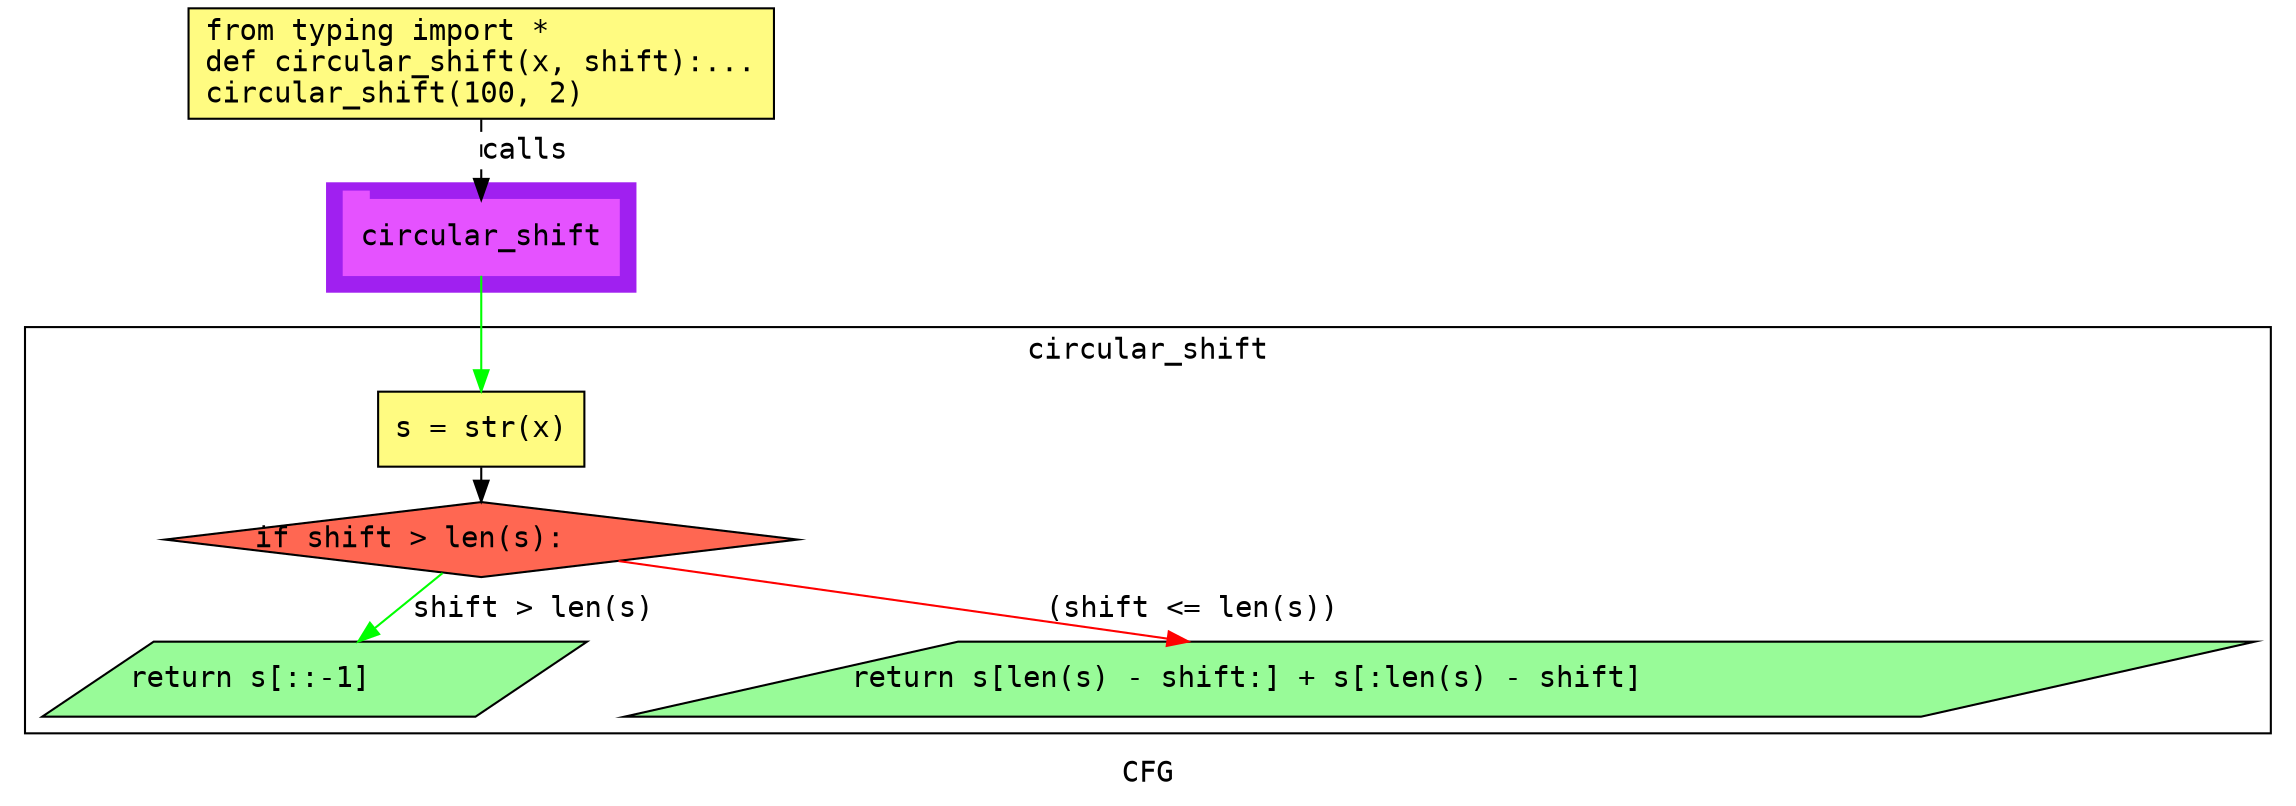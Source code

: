 digraph cluster964CFG {
	graph [bb="0,0,1056,379",
		compound=True,
		fontname="DejaVu Sans Mono",
		label=CFG,
		lheight=0.21,
		lp="528,11.5",
		lwidth=0.35,
		pack=False,
		rankdir=TB,
		ranksep=0.02
	];
	node [fontname="DejaVu Sans Mono",
		label="\N"
	];
	edge [fontname="DejaVu Sans Mono"];
	subgraph cluster_1 {
		graph [bb="150,243,298,295",
			color=purple,
			compound=true,
			fontname="DejaVu Sans Mono",
			label="",
			rankdir=TB,
			ranksep=0.02,
			shape=tab,
			style=filled
		];
		node [fontname="DejaVu Sans Mono"];
		edge [fontname="DejaVu Sans Mono"];
		13	[color="#E552FF",
			height=0.5,
			label=circular_shift,
			linenum="[9]",
			pos="224,269",
			shape=tab,
			style=filled,
			width=1.8333];
	}
	subgraph cluster4circular_shift {
		graph [bb="8,31,1048,226",
			compound=True,
			fontname="DejaVu Sans Mono",
			label=circular_shift,
			lheight=0.21,
			lp="528,214.5",
			lwidth=1.61,
			pack=False,
			rankdir=TB,
			ranksep=0.02
		];
		node [fontname="DejaVu Sans Mono"];
		edge [fontname="DejaVu Sans Mono"];
		subgraph cluster_3 {
			graph [color=purple,
				compound=true,
				fontname="DejaVu Sans Mono",
				label="",
				rankdir=TB,
				ranksep=0.02,
				shape=tab,
				style=filled
			];
			node [fontname="DejaVu Sans Mono"];
			edge [fontname="DejaVu Sans Mono"];
		}
		subgraph cluster_5 {
			graph [color=purple,
				compound=true,
				fontname="DejaVu Sans Mono",
				label="",
				rankdir=TB,
				ranksep=0.02,
				shape=tab,
				style=filled
			];
			node [fontname="DejaVu Sans Mono"];
			edge [fontname="DejaVu Sans Mono"];
		}
		3	[fillcolor="#FFFB81",
			height=0.5,
			label="s = str(x)\l",
			linenum="[3]",
			pos="224,177",
			shape=rectangle,
			style="filled,solid",
			width=1.375];
		5	[fillcolor="#FF6752",
			height=0.5,
			label="if shift > len(s):\l",
			linenum="[4]",
			pos="224,124",
			shape=diamond,
			style="filled,solid",
			width=4.2128];
		3 -> 5	[color=black,
			pos="e,224,142.25 224,158.73 224,156.66 224,154.5 224,152.32"];
		7	[fillcolor="#98fb98",
			height=0.5,
			label="return s[::-1]\l",
			linenum="[5]",
			pos="142,57",
			shape=parallelogram,
			style="filled,solid",
			width=3.4941];
		5 -> 7	[color=green,
			label="shift > len(s)",
			lp="248,90.5",
			pos="e,163.52,75.057 204.98,107.92 195.01,100.02 182.57,90.157 171.39,81.293"];
		9	[fillcolor="#98fb98",
			height=0.5,
			label="return s[len(s) - shift:] + s[:len(s) - shift]\l",
			linenum="[7]",
			pos="663,57",
			shape=parallelogram,
			style="filled,solid",
			width=10.482];
		5 -> 9	[color=red,
			label="(shift <= len(s))",
			lp="552.5,90.5",
			pos="e,547.99,75.028 287.83,113.55 353.06,103.89 456.06,88.641 537.65,76.56"];
	}
	1	[fillcolor="#FFFB81",
		height=0.73611,
		label="from typing import *\ldef circular_shift(x, shift):...\lcircular_shift(100, 2)\l",
		linenum="[1]",
		pos="224,352.5",
		shape=rectangle,
		style="filled,solid",
		width=3.9028];
	1 -> 13	[label=calls,
		lp="245,310.5",
		pos="e,224,287.13 224,325.71 224,316.66 224,306.47 224,297.3",
		style=dashed];
	13 -> 3	[color=green,
		pos="e,224,195.3 224,250.65 224,237.82 224,220.11 224,205.38"];
}
